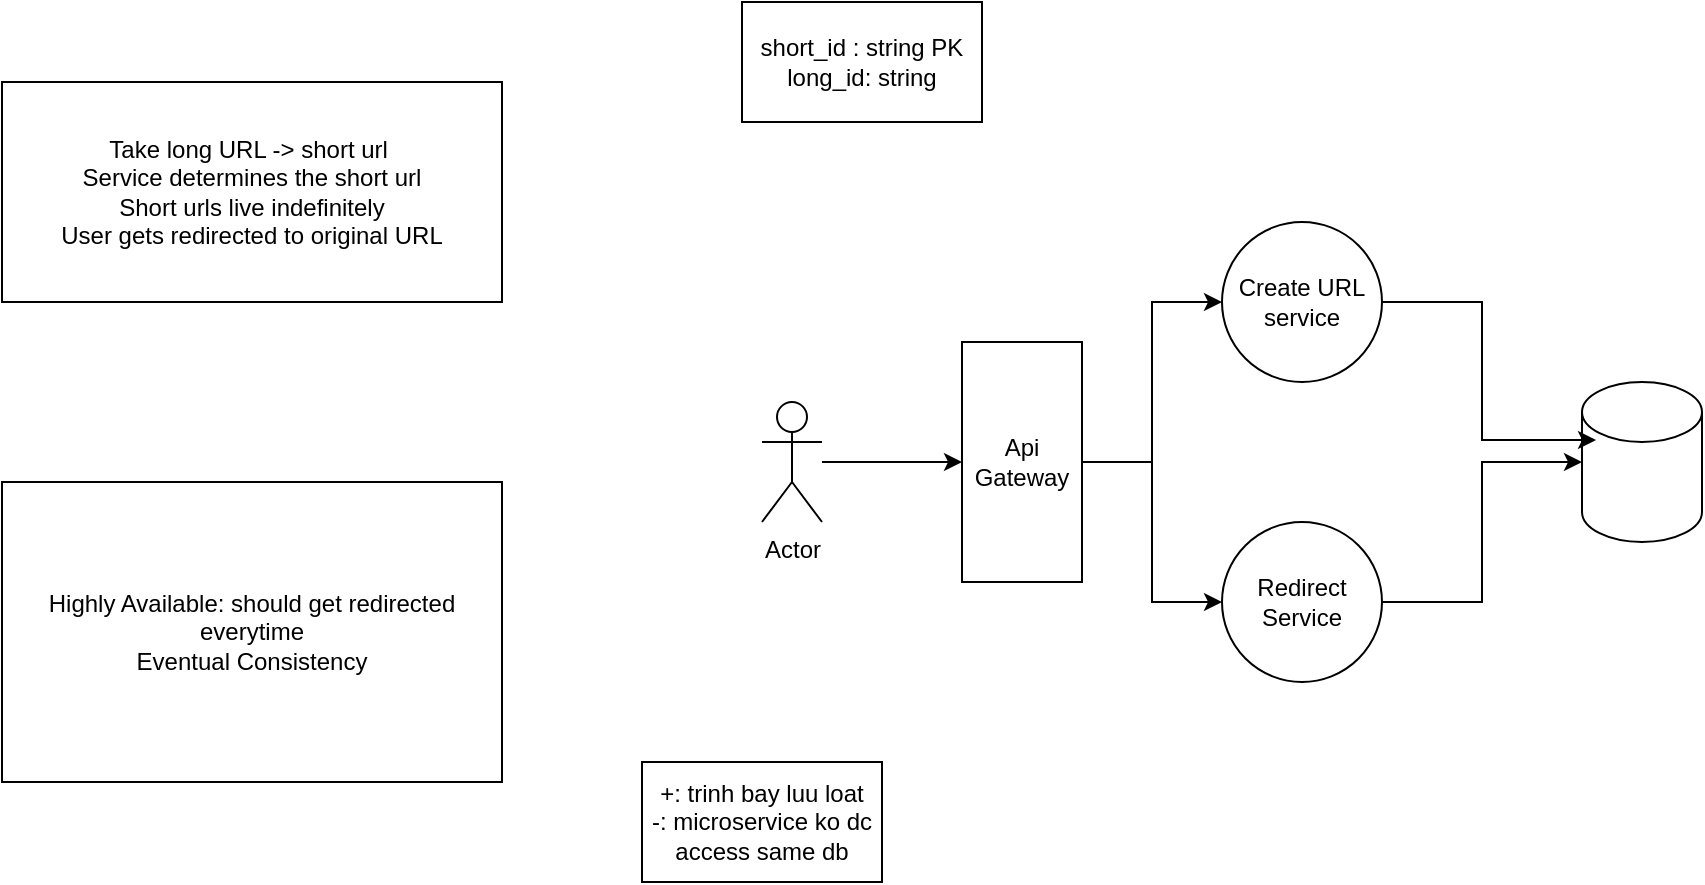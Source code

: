 <mxfile version="26.2.14">
  <diagram name="Page-1" id="xT0imI-XlUhjeNkcXfVr">
    <mxGraphModel dx="1018" dy="655" grid="1" gridSize="10" guides="1" tooltips="1" connect="1" arrows="1" fold="1" page="0" pageScale="1" pageWidth="850" pageHeight="1100" math="0" shadow="0">
      <root>
        <mxCell id="0" />
        <mxCell id="1" parent="0" />
        <mxCell id="1C2ylxhmPG8-6zjQa_A_-5" value="Take long URL -&amp;gt; short url&amp;nbsp;&lt;div&gt;Service determines the short url&lt;/div&gt;&lt;div&gt;Short urls live indefinitely&lt;/div&gt;&lt;div&gt;User gets redirected to original URL&lt;/div&gt;" style="rounded=0;whiteSpace=wrap;html=1;" vertex="1" parent="1">
          <mxGeometry x="10" y="70" width="250" height="110" as="geometry" />
        </mxCell>
        <mxCell id="1C2ylxhmPG8-6zjQa_A_-6" value="Highly Available: should get redirected everytime&lt;div&gt;Eventual Consistency&lt;/div&gt;" style="rounded=0;whiteSpace=wrap;html=1;" vertex="1" parent="1">
          <mxGeometry x="10" y="270" width="250" height="150" as="geometry" />
        </mxCell>
        <mxCell id="1C2ylxhmPG8-6zjQa_A_-9" style="edgeStyle=orthogonalEdgeStyle;rounded=0;orthogonalLoop=1;jettySize=auto;html=1;entryX=0.5;entryY=1;entryDx=0;entryDy=0;" edge="1" parent="1" source="1C2ylxhmPG8-6zjQa_A_-7" target="1C2ylxhmPG8-6zjQa_A_-8">
          <mxGeometry relative="1" as="geometry" />
        </mxCell>
        <mxCell id="1C2ylxhmPG8-6zjQa_A_-7" value="Actor" style="shape=umlActor;verticalLabelPosition=bottom;verticalAlign=top;html=1;outlineConnect=0;" vertex="1" parent="1">
          <mxGeometry x="390" y="230" width="30" height="60" as="geometry" />
        </mxCell>
        <mxCell id="1C2ylxhmPG8-6zjQa_A_-16" style="edgeStyle=orthogonalEdgeStyle;rounded=0;orthogonalLoop=1;jettySize=auto;html=1;" edge="1" parent="1" source="1C2ylxhmPG8-6zjQa_A_-8" target="1C2ylxhmPG8-6zjQa_A_-11">
          <mxGeometry relative="1" as="geometry" />
        </mxCell>
        <mxCell id="1C2ylxhmPG8-6zjQa_A_-17" style="edgeStyle=orthogonalEdgeStyle;rounded=0;orthogonalLoop=1;jettySize=auto;html=1;" edge="1" parent="1" source="1C2ylxhmPG8-6zjQa_A_-8" target="1C2ylxhmPG8-6zjQa_A_-12">
          <mxGeometry relative="1" as="geometry" />
        </mxCell>
        <mxCell id="1C2ylxhmPG8-6zjQa_A_-8" value="Api Gateway" style="rounded=0;whiteSpace=wrap;html=1;direction=south;" vertex="1" parent="1">
          <mxGeometry x="490" y="200" width="60" height="120" as="geometry" />
        </mxCell>
        <mxCell id="1C2ylxhmPG8-6zjQa_A_-11" value="Create URL service" style="ellipse;whiteSpace=wrap;html=1;aspect=fixed;" vertex="1" parent="1">
          <mxGeometry x="620" y="140" width="80" height="80" as="geometry" />
        </mxCell>
        <mxCell id="1C2ylxhmPG8-6zjQa_A_-15" style="edgeStyle=orthogonalEdgeStyle;rounded=0;orthogonalLoop=1;jettySize=auto;html=1;" edge="1" parent="1" source="1C2ylxhmPG8-6zjQa_A_-12" target="1C2ylxhmPG8-6zjQa_A_-13">
          <mxGeometry relative="1" as="geometry" />
        </mxCell>
        <mxCell id="1C2ylxhmPG8-6zjQa_A_-12" value="Redirect Service" style="ellipse;whiteSpace=wrap;html=1;aspect=fixed;" vertex="1" parent="1">
          <mxGeometry x="620" y="290" width="80" height="80" as="geometry" />
        </mxCell>
        <mxCell id="1C2ylxhmPG8-6zjQa_A_-13" value="" style="shape=cylinder3;whiteSpace=wrap;html=1;boundedLbl=1;backgroundOutline=1;size=15;" vertex="1" parent="1">
          <mxGeometry x="800" y="220" width="60" height="80" as="geometry" />
        </mxCell>
        <mxCell id="1C2ylxhmPG8-6zjQa_A_-14" style="edgeStyle=orthogonalEdgeStyle;rounded=0;orthogonalLoop=1;jettySize=auto;html=1;entryX=0.117;entryY=0.363;entryDx=0;entryDy=0;entryPerimeter=0;" edge="1" parent="1" source="1C2ylxhmPG8-6zjQa_A_-11" target="1C2ylxhmPG8-6zjQa_A_-13">
          <mxGeometry relative="1" as="geometry" />
        </mxCell>
        <mxCell id="1C2ylxhmPG8-6zjQa_A_-18" value="short_id : string PK&lt;div&gt;long_id: string&lt;/div&gt;" style="whiteSpace=wrap;html=1;" vertex="1" parent="1">
          <mxGeometry x="380" y="30" width="120" height="60" as="geometry" />
        </mxCell>
        <mxCell id="1C2ylxhmPG8-6zjQa_A_-19" value="+: trinh bay luu loat&lt;div&gt;-: microservice ko dc access same db&lt;/div&gt;" style="whiteSpace=wrap;html=1;" vertex="1" parent="1">
          <mxGeometry x="330" y="410" width="120" height="60" as="geometry" />
        </mxCell>
      </root>
    </mxGraphModel>
  </diagram>
</mxfile>
